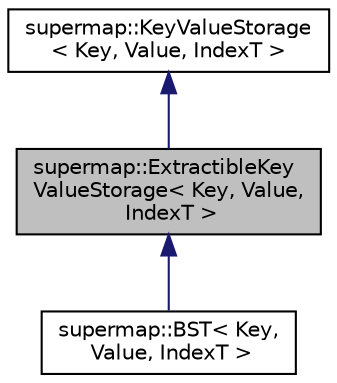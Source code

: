 digraph "supermap::ExtractibleKeyValueStorage&lt; Key, Value, IndexT &gt;"
{
 // LATEX_PDF_SIZE
  edge [fontname="Helvetica",fontsize="10",labelfontname="Helvetica",labelfontsize="10"];
  node [fontname="Helvetica",fontsize="10",shape=record];
  Node1 [label="supermap::ExtractibleKey\lValueStorage\< Key, Value,\l IndexT \>",height=0.2,width=0.4,color="black", fillcolor="grey75", style="filled", fontcolor="black",tooltip="KeyValueStorage that can be extracted to the vector."];
  Node2 -> Node1 [dir="back",color="midnightblue",fontsize="10",style="solid",fontname="Helvetica"];
  Node2 [label="supermap::KeyValueStorage\l\< Key, Value, IndexT \>",height=0.2,width=0.4,color="black", fillcolor="white", style="filled",URL="$classsupermap_1_1KeyValueStorage.html",tooltip="An abstract key-value storage."];
  Node1 -> Node3 [dir="back",color="midnightblue",fontsize="10",style="solid",fontname="Helvetica"];
  Node3 [label="supermap::BST\< Key,\l Value, IndexT \>",height=0.2,width=0.4,color="black", fillcolor="white", style="filled",URL="$classsupermap_1_1BST.html",tooltip="Implementation of Binary Search Tree with std::map."];
}
